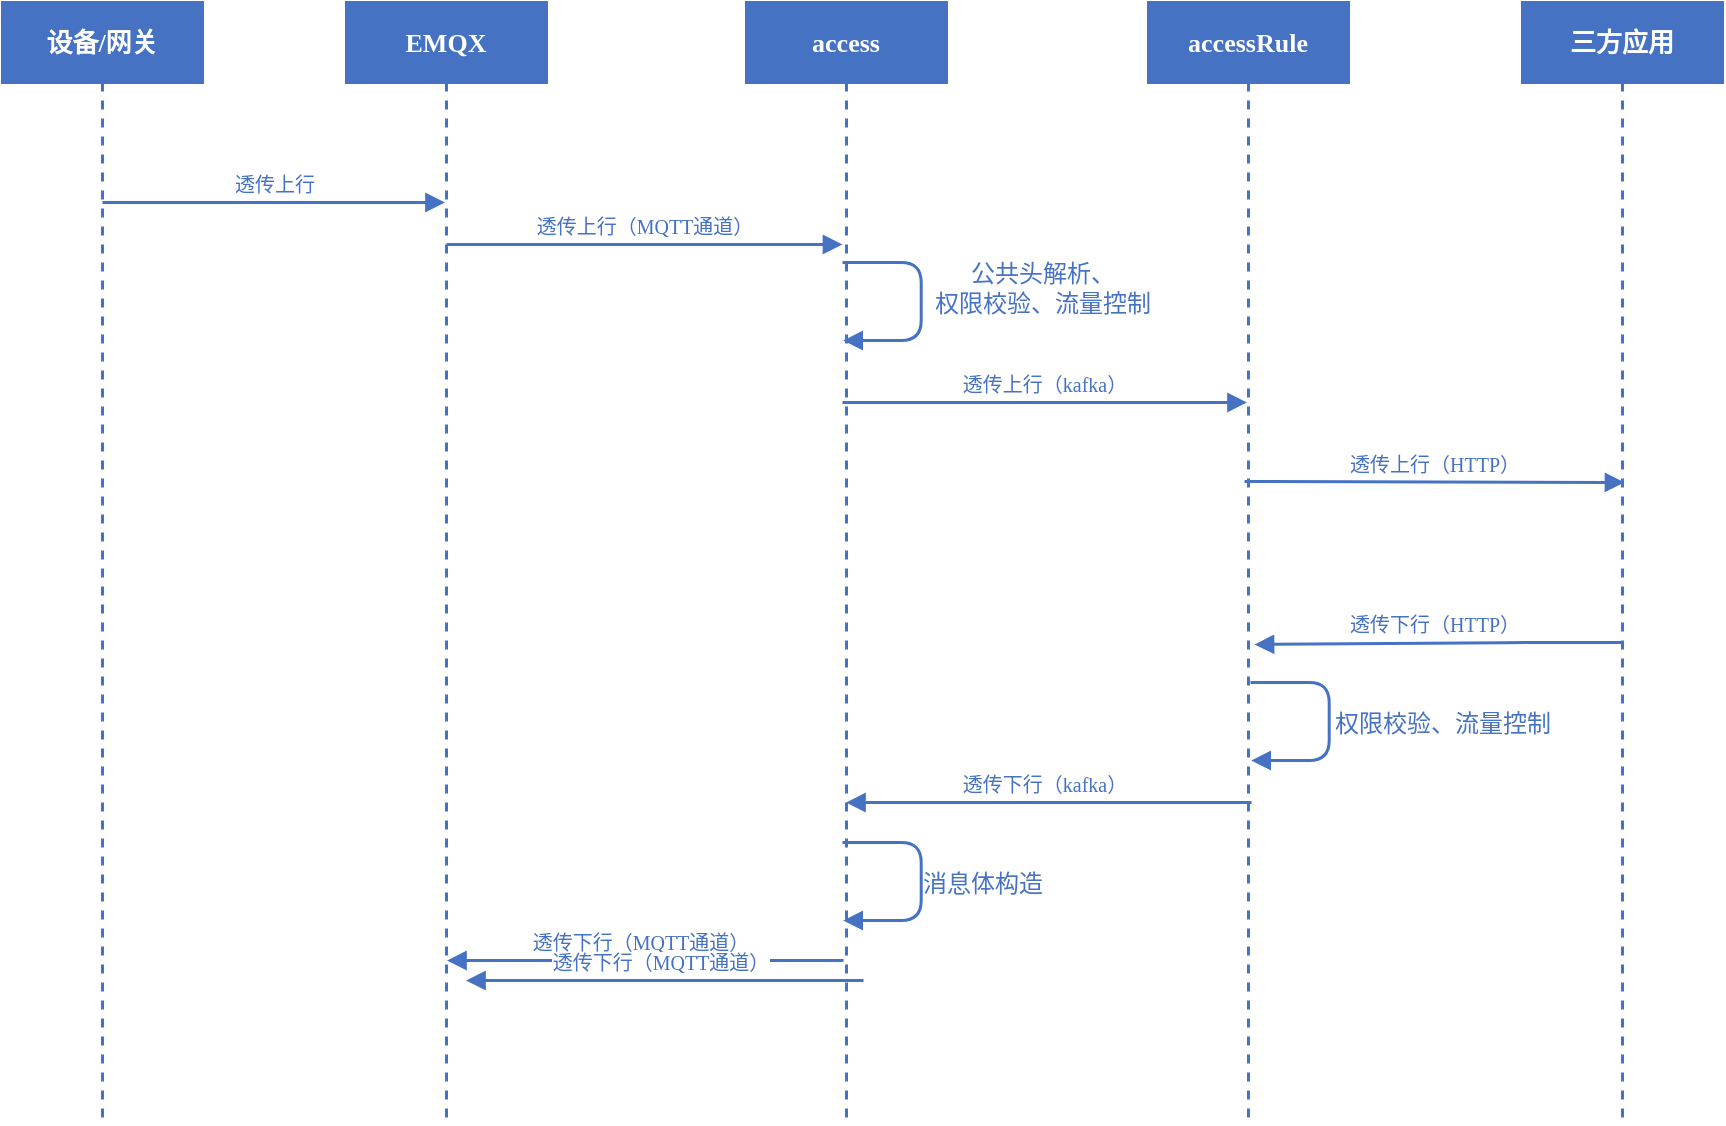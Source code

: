 <mxfile version="14.8.4" type="github">
  <diagram name="Page-1" id="13e1069c-82ec-6db2-03f1-153e76fe0fe0">
    <mxGraphModel dx="1022" dy="473" grid="1" gridSize="10" guides="1" tooltips="1" connect="1" arrows="1" fold="1" page="1" pageScale="1" pageWidth="1100" pageHeight="850" background="none" math="0" shadow="0">
      <root>
        <mxCell id="0" />
        <mxCell id="1" parent="0" />
        <mxCell id="7baba1c4bc27f4b0-2" value="EMQX" style="shape=umlLifeline;perimeter=lifelinePerimeter;whiteSpace=wrap;html=1;container=1;collapsible=0;recursiveResize=0;outlineConnect=0;shadow=0;comic=0;labelBackgroundColor=none;strokeWidth=1.5;fontFamily=Verdana;fontSize=13;align=center;fontColor=#ffffff;fontStyle=1;fillColor=#4672C4;sketch=0;rounded=0;glass=0;strokeColor=#4672C4;" parent="1" vertex="1">
          <mxGeometry x="272" y="80" width="100" height="560" as="geometry" />
        </mxCell>
        <mxCell id="7baba1c4bc27f4b0-3" value="access" style="shape=umlLifeline;perimeter=lifelinePerimeter;whiteSpace=wrap;html=1;container=1;collapsible=0;recursiveResize=0;outlineConnect=0;shadow=0;comic=0;labelBackgroundColor=none;strokeWidth=1.5;fontFamily=Verdana;fontSize=13;align=center;fontColor=#ffffff;fontStyle=1;fillColor=#4672C4;sketch=0;rounded=0;glass=0;strokeColor=#4672C4;" parent="1" vertex="1">
          <mxGeometry x="472" y="80" width="100" height="560" as="geometry" />
        </mxCell>
        <mxCell id="7baba1c4bc27f4b0-8" value="设备/网关" style="shape=umlLifeline;perimeter=lifelinePerimeter;whiteSpace=wrap;html=1;container=1;collapsible=0;recursiveResize=0;outlineConnect=0;shadow=0;comic=0;labelBackgroundColor=none;strokeWidth=1.5;fontFamily=Verdana;fontSize=13;align=center;fontColor=#ffffff;fontStyle=1;fillColor=#4672C4;sketch=0;rounded=0;glass=0;strokeColor=#4672C4;" parent="1" vertex="1">
          <mxGeometry x="100" y="80" width="100" height="560" as="geometry" />
        </mxCell>
        <mxCell id="7baba1c4bc27f4b0-11" value="透传上行" style="html=1;verticalAlign=bottom;endArrow=block;labelBackgroundColor=none;fontFamily=Verdana;fontSize=10;edgeStyle=elbowEdgeStyle;elbow=vertical;fillColor=#0050ef;strokeWidth=1.5;fontColor=#4672C4;strokeColor=#4672C4;" parent="1" edge="1" target="7baba1c4bc27f4b0-2">
          <mxGeometry relative="1" as="geometry">
            <mxPoint x="150" y="180" as="sourcePoint" />
            <mxPoint x="397" y="180" as="targetPoint" />
          </mxGeometry>
        </mxCell>
        <mxCell id="7baba1c4bc27f4b0-14" value="透传上行（MQTT通道）" style="html=1;verticalAlign=bottom;endArrow=block;labelBackgroundColor=none;fontFamily=Verdana;fontSize=10;edgeStyle=elbowEdgeStyle;elbow=vertical;fillColor=#0050ef;strokeWidth=1.5;fontColor=#4672C4;strokeColor=#4672C4;" parent="1" edge="1">
          <mxGeometry relative="1" as="geometry">
            <mxPoint x="322" y="201" as="sourcePoint" />
            <mxPoint x="520" y="201" as="targetPoint" />
          </mxGeometry>
        </mxCell>
        <mxCell id="Zx9dLRUgrOR5L-L7LJRZ-5" value="透传下行（MQTT通道）" style="html=1;verticalAlign=bottom;endArrow=block;fontFamily=Verdana;fontSize=10;strokeWidth=1.5;fontColor=#4672C4;strokeColor=#4672C4;" parent="1" edge="1" target="7baba1c4bc27f4b0-2">
          <mxGeometry x="0.036" width="80" relative="1" as="geometry">
            <mxPoint x="520.5" y="559" as="sourcePoint" />
            <mxPoint x="350" y="559" as="targetPoint" />
            <Array as="points">
              <mxPoint x="470.5" y="559" />
            </Array>
            <mxPoint x="1" as="offset" />
          </mxGeometry>
        </mxCell>
        <mxCell id="osyFYBOAApyuV-oODg8q-1" value="accessRule" style="shape=umlLifeline;perimeter=lifelinePerimeter;whiteSpace=wrap;html=1;container=1;collapsible=0;recursiveResize=0;outlineConnect=0;shadow=0;comic=0;labelBackgroundColor=none;strokeWidth=1.5;fontFamily=Verdana;fontSize=13;align=center;fontColor=#ffffff;fontStyle=1;fillColor=#4672C4;sketch=0;rounded=0;glass=0;strokeColor=#4672C4;" vertex="1" parent="1">
          <mxGeometry x="673" y="80" width="100" height="560" as="geometry" />
        </mxCell>
        <mxCell id="osyFYBOAApyuV-oODg8q-4" value="公共头解析、&lt;br&gt;权限校验、流量控制" style="html=1;verticalAlign=bottom;endArrow=block;labelBackgroundColor=none;fontFamily=Verdana;fontSize=12;elbow=vertical;edgeStyle=orthogonalEdgeStyle;exitX=1.066;exitY=0.713;exitPerimeter=0;sketch=0;shadow=0;rounded=1;strokeColor=#4672C4;fontColor=#4672C4;strokeWidth=1.5;" edge="1" parent="1">
          <mxGeometry x="0.182" y="61" relative="1" as="geometry">
            <mxPoint x="520" y="210.01" as="sourcePoint" />
            <mxPoint x="520.34" y="249" as="targetPoint" />
            <Array as="points">
              <mxPoint x="559.34" y="210" />
              <mxPoint x="559.34" y="249" />
            </Array>
            <mxPoint as="offset" />
          </mxGeometry>
        </mxCell>
        <mxCell id="osyFYBOAApyuV-oODg8q-5" value="透传上行（kafka）" style="html=1;verticalAlign=bottom;endArrow=block;labelBackgroundColor=none;fontFamily=Verdana;fontSize=10;edgeStyle=elbowEdgeStyle;elbow=vertical;fillColor=#0050ef;strokeWidth=1.5;fontColor=#4672C4;strokeColor=#4672C4;" edge="1" parent="1" target="osyFYBOAApyuV-oODg8q-1">
          <mxGeometry relative="1" as="geometry">
            <mxPoint x="520" y="280" as="sourcePoint" />
            <mxPoint x="691.25" y="280" as="targetPoint" />
          </mxGeometry>
        </mxCell>
        <mxCell id="osyFYBOAApyuV-oODg8q-6" value="三方应用" style="shape=umlLifeline;perimeter=lifelinePerimeter;whiteSpace=wrap;html=1;container=1;collapsible=0;recursiveResize=0;outlineConnect=0;shadow=0;comic=0;labelBackgroundColor=none;strokeWidth=1.5;fontFamily=Verdana;fontSize=13;align=center;fontColor=#ffffff;fontStyle=1;fillColor=#4672C4;sketch=0;rounded=0;glass=0;strokeColor=#4672C4;" vertex="1" parent="1">
          <mxGeometry x="860" y="80" width="100" height="560" as="geometry" />
        </mxCell>
        <mxCell id="osyFYBOAApyuV-oODg8q-7" value="透传上行（HTTP）" style="html=1;verticalAlign=bottom;endArrow=block;labelBackgroundColor=none;fontFamily=Verdana;fontSize=10;edgeStyle=elbowEdgeStyle;elbow=vertical;fillColor=#0050ef;strokeWidth=1.5;fontColor=#4672C4;strokeColor=#4672C4;" edge="1" parent="1">
          <mxGeometry relative="1" as="geometry">
            <mxPoint x="721" y="319.5" as="sourcePoint" />
            <mxPoint x="911" y="320" as="targetPoint" />
          </mxGeometry>
        </mxCell>
        <mxCell id="osyFYBOAApyuV-oODg8q-8" value="透传下行（HTTP）" style="html=1;verticalAlign=bottom;endArrow=block;fontFamily=Verdana;fontSize=10;strokeWidth=1.5;fontColor=#4672C4;strokeColor=#4672C4;" edge="1" parent="1">
          <mxGeometry x="0.036" width="80" relative="1" as="geometry">
            <mxPoint x="910.5" y="400" as="sourcePoint" />
            <mxPoint x="726" y="401" as="targetPoint" />
            <Array as="points">
              <mxPoint x="860.5" y="400" />
            </Array>
            <mxPoint x="1" as="offset" />
          </mxGeometry>
        </mxCell>
        <mxCell id="osyFYBOAApyuV-oODg8q-9" value="透传下行（kafka）" style="html=1;verticalAlign=bottom;endArrow=block;fontFamily=Verdana;fontSize=10;strokeWidth=1.5;fontColor=#4672C4;strokeColor=#4672C4;" edge="1" parent="1">
          <mxGeometry x="0.036" width="80" relative="1" as="geometry">
            <mxPoint x="724.5" y="480" as="sourcePoint" />
            <mxPoint x="521.75" y="480" as="targetPoint" />
            <Array as="points">
              <mxPoint x="674.5" y="480" />
            </Array>
            <mxPoint x="1" as="offset" />
          </mxGeometry>
        </mxCell>
        <mxCell id="osyFYBOAApyuV-oODg8q-10" value="权限校验、流量控制" style="html=1;verticalAlign=bottom;endArrow=block;labelBackgroundColor=none;fontFamily=Verdana;fontSize=12;elbow=vertical;edgeStyle=orthogonalEdgeStyle;exitX=1.066;exitY=0.713;exitPerimeter=0;sketch=0;shadow=0;rounded=1;strokeColor=#4672C4;fontColor=#4672C4;strokeWidth=1.5;" edge="1" parent="1">
          <mxGeometry x="0.182" y="57" relative="1" as="geometry">
            <mxPoint x="724" y="420.01" as="sourcePoint" />
            <mxPoint x="724.34" y="459" as="targetPoint" />
            <Array as="points">
              <mxPoint x="763.34" y="420" />
              <mxPoint x="763.34" y="459" />
            </Array>
            <mxPoint as="offset" />
          </mxGeometry>
        </mxCell>
        <mxCell id="osyFYBOAApyuV-oODg8q-11" value="消息体构造" style="html=1;verticalAlign=bottom;endArrow=block;labelBackgroundColor=none;fontFamily=Verdana;fontSize=12;elbow=vertical;edgeStyle=orthogonalEdgeStyle;exitX=1.066;exitY=0.713;exitPerimeter=0;sketch=0;shadow=0;rounded=1;strokeColor=#4672C4;fontColor=#4672C4;strokeWidth=1.5;" edge="1" parent="1">
          <mxGeometry x="0.182" y="31" relative="1" as="geometry">
            <mxPoint x="520" y="500.01" as="sourcePoint" />
            <mxPoint x="520.34" y="539" as="targetPoint" />
            <Array as="points">
              <mxPoint x="559.34" y="500" />
              <mxPoint x="559.34" y="539" />
            </Array>
            <mxPoint as="offset" />
          </mxGeometry>
        </mxCell>
        <mxCell id="osyFYBOAApyuV-oODg8q-12" value="透传下行（MQTT通道）" style="html=1;verticalAlign=bottom;endArrow=block;fontFamily=Verdana;fontSize=10;strokeWidth=1.5;fontColor=#4672C4;strokeColor=#4672C4;" edge="1" parent="1">
          <mxGeometry x="0.036" width="80" relative="1" as="geometry">
            <mxPoint x="530.5" y="569" as="sourcePoint" />
            <mxPoint x="331.75" y="569" as="targetPoint" />
            <Array as="points">
              <mxPoint x="480.5" y="569" />
            </Array>
            <mxPoint x="1" as="offset" />
          </mxGeometry>
        </mxCell>
      </root>
    </mxGraphModel>
  </diagram>
</mxfile>
